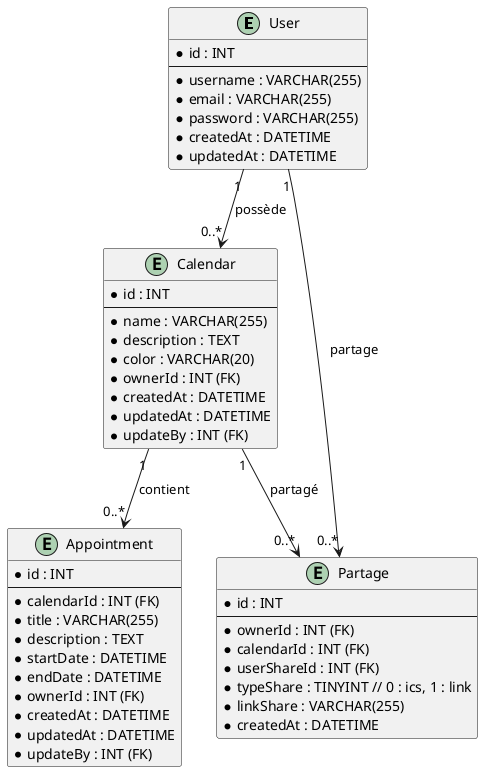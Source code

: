 @startuml

      entity User {
        * id : INT
        --
        * username : VARCHAR(255)
        * email : VARCHAR(255)
        * password : VARCHAR(255)
        * createdAt : DATETIME
        * updatedAt : DATETIME
      }

      entity Calendar {
        * id : INT
        --
        * name : VARCHAR(255)
        * description : TEXT
        * color : VARCHAR(20)
        * ownerId : INT (FK)
        * createdAt : DATETIME
        * updatedAt : DATETIME
        * updateBy : INT (FK)
      }

      entity Appointment {
        * id : INT
        --
        * calendarId : INT (FK)
        * title : VARCHAR(255)
        * description : TEXT
        * startDate : DATETIME
        * endDate : DATETIME
        * ownerId : INT (FK)
        * createdAt : DATETIME
        * updatedAt : DATETIME
        * updateBy : INT (FK)
      }

      entity Partage {
        * id : INT
        --
        * ownerId : INT (FK)
        * calendarId : INT (FK)
        * userShareId : INT (FK)
        * typeShare : TINYINT // 0 : ics, 1 : link
        * linkShare : VARCHAR(255)
        * createdAt : DATETIME
      }

      User "1" --> "0..*" Partage : partage
      Calendar "1" --> "0..*" Partage : partagé
      User "1" --> "0..*" Calendar : possède
      Calendar "1" --> "0..*" Appointment : contient

    @enduml